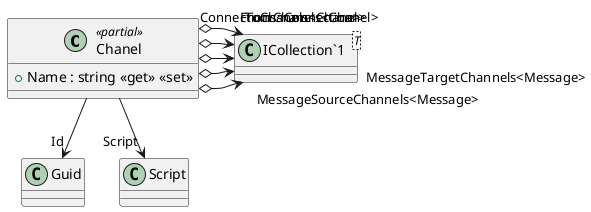 @startuml
class Chanel <<partial>> {
    + Name : string <<get>> <<set>>
}
class "ICollection`1"<T> {
}
Chanel --> "Id" Guid
Chanel o-> "MessageSourceChannels<Message>" "ICollection`1"
Chanel o-> "MessageTargetChannels<Message>" "ICollection`1"
Chanel --> "Script" Script
Chanel o-> "Connections<Connection>" "ICollection`1"
Chanel o-> "FromChanels<Chanel>" "ICollection`1"
Chanel o-> "ToChanels<Chanel>" "ICollection`1"
@enduml
